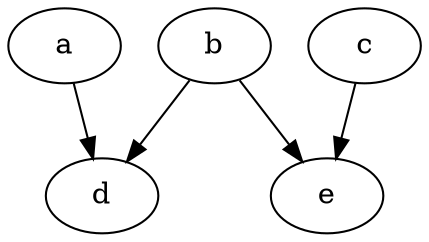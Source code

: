 digraph "example" {
a       [Weight=2];
b       [Weight=3];
c       [Weight=3];
d       [Weight=3];
e       [Weight=3];
a -> d	[Weight=4];
b -> d	[Weight=4];
b -> e	[Weight=4];
c -> e	[Weight=4];
}